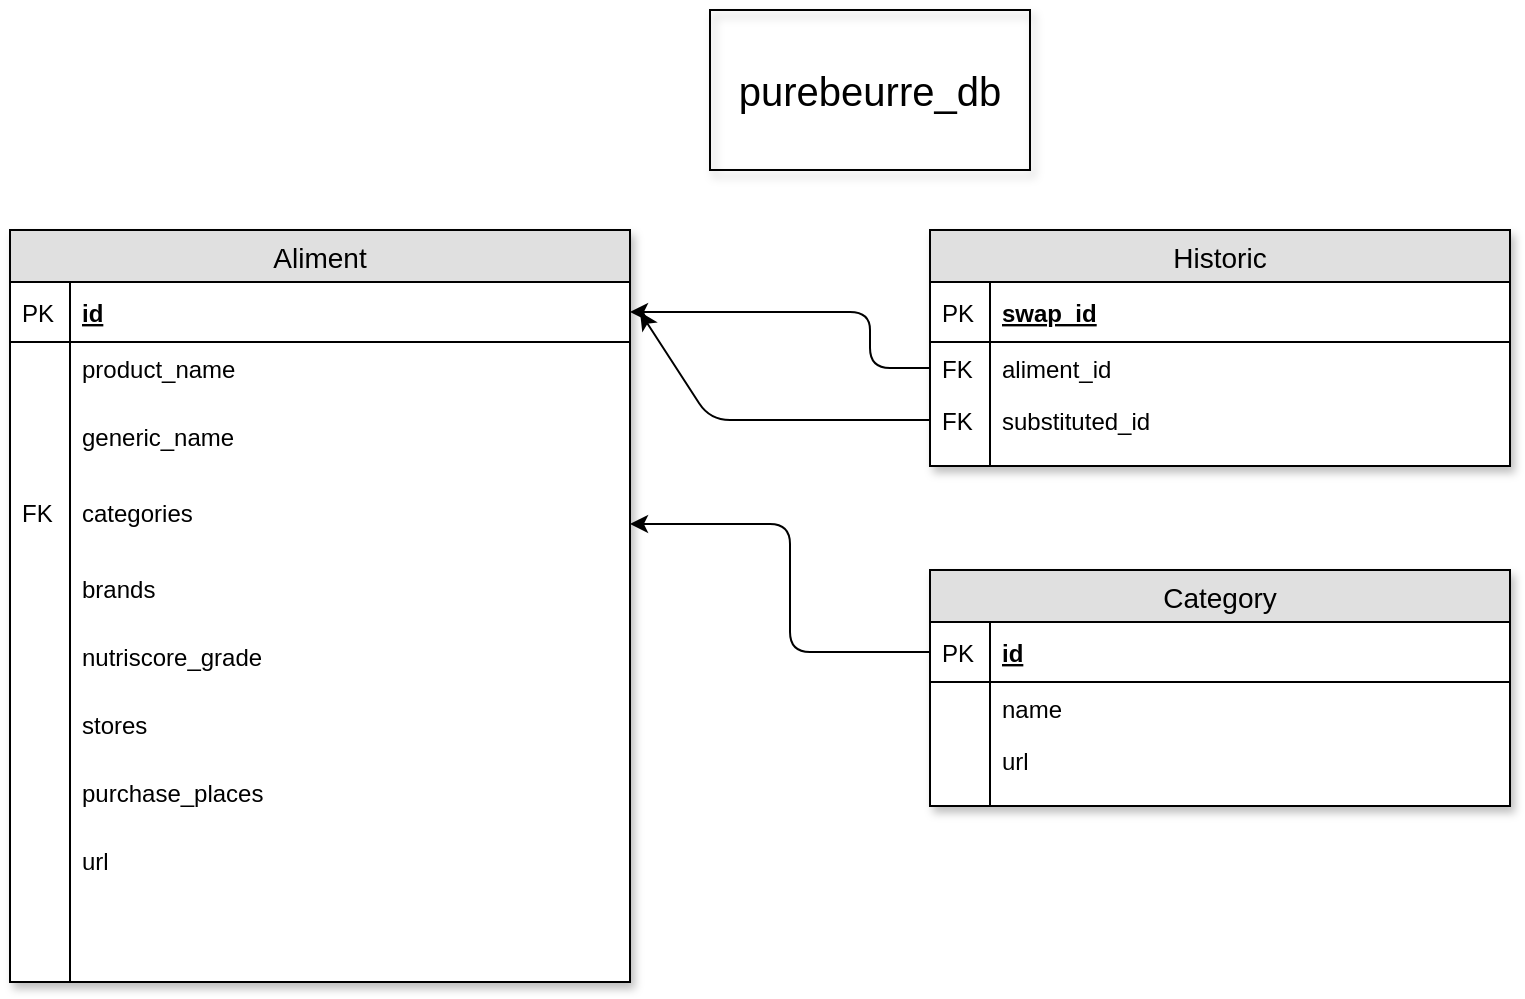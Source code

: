 <mxfile version="12.6.4" type="device"><diagram id="JLdrpwOu4dURKO244Ehc" name="Page-1"><mxGraphModel dx="1038" dy="575" grid="1" gridSize="10" guides="1" tooltips="1" connect="1" arrows="1" fold="1" page="1" pageScale="1" pageWidth="827" pageHeight="1169" math="0" shadow="0"><root><mxCell id="0"/><mxCell id="1" parent="0"/><mxCell id="iNb0HsSZnYbgs74nRXjO-9" value="&lt;font style=&quot;font-size: 20px&quot;&gt;purebeurre_db&lt;/font&gt;" style="text;html=1;strokeColor=#000000;fillColor=none;align=center;verticalAlign=middle;whiteSpace=wrap;rounded=0;shadow=1;" parent="1" vertex="1"><mxGeometry x="360" y="40" width="160" height="80" as="geometry"/></mxCell><mxCell id="iNb0HsSZnYbgs74nRXjO-10" value="Aliment" style="swimlane;fontStyle=0;childLayout=stackLayout;horizontal=1;startSize=26;fillColor=#e0e0e0;horizontalStack=0;resizeParent=1;resizeParentMax=0;resizeLast=0;collapsible=1;marginBottom=0;swimlaneFillColor=#ffffff;align=center;fontSize=14;shadow=1;strokeColor=#000000;" parent="1" vertex="1"><mxGeometry x="10" y="150" width="310" height="376" as="geometry"><mxRectangle x="10" y="150" width="80" height="26" as="alternateBounds"/></mxGeometry></mxCell><mxCell id="iNb0HsSZnYbgs74nRXjO-11" value="id" style="shape=partialRectangle;top=0;left=0;right=0;bottom=1;align=left;verticalAlign=middle;fillColor=none;spacingLeft=34;spacingRight=4;overflow=hidden;rotatable=0;points=[[0,0.5],[1,0.5]];portConstraint=eastwest;dropTarget=0;fontStyle=5;fontSize=12;" parent="iNb0HsSZnYbgs74nRXjO-10" vertex="1"><mxGeometry y="26" width="310" height="30" as="geometry"/></mxCell><mxCell id="iNb0HsSZnYbgs74nRXjO-12" value="PK" style="shape=partialRectangle;top=0;left=0;bottom=0;fillColor=none;align=left;verticalAlign=middle;spacingLeft=4;spacingRight=4;overflow=hidden;rotatable=0;points=[];portConstraint=eastwest;part=1;fontSize=12;" parent="iNb0HsSZnYbgs74nRXjO-11" vertex="1" connectable="0"><mxGeometry width="30" height="30" as="geometry"/></mxCell><mxCell id="iNb0HsSZnYbgs74nRXjO-13" value="product_name" style="shape=partialRectangle;top=0;left=0;right=0;bottom=0;align=left;verticalAlign=top;fillColor=none;spacingLeft=34;spacingRight=4;overflow=hidden;rotatable=0;points=[[0,0.5],[1,0.5]];portConstraint=eastwest;dropTarget=0;fontSize=12;" parent="iNb0HsSZnYbgs74nRXjO-10" vertex="1"><mxGeometry y="56" width="310" height="34" as="geometry"/></mxCell><mxCell id="iNb0HsSZnYbgs74nRXjO-14" value="" style="shape=partialRectangle;top=0;left=0;bottom=0;fillColor=none;align=left;verticalAlign=top;spacingLeft=4;spacingRight=4;overflow=hidden;rotatable=0;points=[];portConstraint=eastwest;part=1;fontSize=12;" parent="iNb0HsSZnYbgs74nRXjO-13" vertex="1" connectable="0"><mxGeometry width="30" height="34" as="geometry"/></mxCell><mxCell id="iNb0HsSZnYbgs74nRXjO-15" value="generic_name" style="shape=partialRectangle;top=0;left=0;right=0;bottom=0;align=left;verticalAlign=top;fillColor=none;spacingLeft=34;spacingRight=4;overflow=hidden;rotatable=0;points=[[0,0.5],[1,0.5]];portConstraint=eastwest;dropTarget=0;fontSize=12;" parent="iNb0HsSZnYbgs74nRXjO-10" vertex="1"><mxGeometry y="90" width="310" height="38" as="geometry"/></mxCell><mxCell id="iNb0HsSZnYbgs74nRXjO-16" value="" style="shape=partialRectangle;top=0;left=0;bottom=0;fillColor=none;align=left;verticalAlign=top;spacingLeft=4;spacingRight=4;overflow=hidden;rotatable=0;points=[];portConstraint=eastwest;part=1;fontSize=12;" parent="iNb0HsSZnYbgs74nRXjO-15" vertex="1" connectable="0"><mxGeometry width="30" height="38" as="geometry"/></mxCell><mxCell id="iNb0HsSZnYbgs74nRXjO-68" value="categories" style="shape=partialRectangle;top=0;left=0;right=0;bottom=0;align=left;verticalAlign=top;fillColor=none;spacingLeft=34;spacingRight=4;overflow=hidden;rotatable=0;points=[[0,0.5],[1,0.5]];portConstraint=eastwest;dropTarget=0;fontSize=12;" parent="iNb0HsSZnYbgs74nRXjO-10" vertex="1"><mxGeometry y="128" width="310" height="38" as="geometry"/></mxCell><mxCell id="iNb0HsSZnYbgs74nRXjO-69" value="FK" style="shape=partialRectangle;top=0;left=0;bottom=0;fillColor=none;align=left;verticalAlign=top;spacingLeft=4;spacingRight=4;overflow=hidden;rotatable=0;points=[];portConstraint=eastwest;part=1;fontSize=12;" parent="iNb0HsSZnYbgs74nRXjO-68" vertex="1" connectable="0"><mxGeometry width="30" height="38" as="geometry"/></mxCell><mxCell id="iNb0HsSZnYbgs74nRXjO-17" value="brands" style="shape=partialRectangle;top=0;left=0;right=0;bottom=0;align=left;verticalAlign=top;fillColor=none;spacingLeft=34;spacingRight=4;overflow=hidden;rotatable=0;points=[[0,0.5],[1,0.5]];portConstraint=eastwest;dropTarget=0;fontSize=12;" parent="iNb0HsSZnYbgs74nRXjO-10" vertex="1"><mxGeometry y="166" width="310" height="34" as="geometry"/></mxCell><mxCell id="iNb0HsSZnYbgs74nRXjO-18" value="" style="shape=partialRectangle;top=0;left=0;bottom=0;fillColor=none;align=left;verticalAlign=top;spacingLeft=4;spacingRight=4;overflow=hidden;rotatable=0;points=[];portConstraint=eastwest;part=1;fontSize=12;" parent="iNb0HsSZnYbgs74nRXjO-17" vertex="1" connectable="0"><mxGeometry width="30" height="34" as="geometry"/></mxCell><mxCell id="iNb0HsSZnYbgs74nRXjO-39" value="nutriscore_grade" style="shape=partialRectangle;top=0;left=0;right=0;bottom=0;align=left;verticalAlign=top;fillColor=none;spacingLeft=34;spacingRight=4;overflow=hidden;rotatable=0;points=[[0,0.5],[1,0.5]];portConstraint=eastwest;dropTarget=0;fontSize=12;" parent="iNb0HsSZnYbgs74nRXjO-10" vertex="1"><mxGeometry y="200" width="310" height="34" as="geometry"/></mxCell><mxCell id="iNb0HsSZnYbgs74nRXjO-40" value="" style="shape=partialRectangle;top=0;left=0;bottom=0;fillColor=none;align=left;verticalAlign=top;spacingLeft=4;spacingRight=4;overflow=hidden;rotatable=0;points=[];portConstraint=eastwest;part=1;fontSize=12;" parent="iNb0HsSZnYbgs74nRXjO-39" vertex="1" connectable="0"><mxGeometry width="30" height="34" as="geometry"/></mxCell><mxCell id="iNb0HsSZnYbgs74nRXjO-64" value="stores" style="shape=partialRectangle;top=0;left=0;right=0;bottom=0;align=left;verticalAlign=top;fillColor=none;spacingLeft=34;spacingRight=4;overflow=hidden;rotatable=0;points=[[0,0.5],[1,0.5]];portConstraint=eastwest;dropTarget=0;fontSize=12;" parent="iNb0HsSZnYbgs74nRXjO-10" vertex="1"><mxGeometry y="234" width="310" height="34" as="geometry"/></mxCell><mxCell id="iNb0HsSZnYbgs74nRXjO-65" value="" style="shape=partialRectangle;top=0;left=0;bottom=0;fillColor=none;align=left;verticalAlign=top;spacingLeft=4;spacingRight=4;overflow=hidden;rotatable=0;points=[];portConstraint=eastwest;part=1;fontSize=12;" parent="iNb0HsSZnYbgs74nRXjO-64" vertex="1" connectable="0"><mxGeometry width="30" height="34" as="geometry"/></mxCell><mxCell id="iNb0HsSZnYbgs74nRXjO-111" value="purchase_places" style="shape=partialRectangle;top=0;left=0;right=0;bottom=0;align=left;verticalAlign=top;fillColor=none;spacingLeft=34;spacingRight=4;overflow=hidden;rotatable=0;points=[[0,0.5],[1,0.5]];portConstraint=eastwest;dropTarget=0;fontSize=12;" parent="iNb0HsSZnYbgs74nRXjO-10" vertex="1"><mxGeometry y="268" width="310" height="34" as="geometry"/></mxCell><mxCell id="iNb0HsSZnYbgs74nRXjO-112" value="" style="shape=partialRectangle;top=0;left=0;bottom=0;fillColor=none;align=left;verticalAlign=top;spacingLeft=4;spacingRight=4;overflow=hidden;rotatable=0;points=[];portConstraint=eastwest;part=1;fontSize=12;" parent="iNb0HsSZnYbgs74nRXjO-111" vertex="1" connectable="0"><mxGeometry width="30" height="34" as="geometry"/></mxCell><mxCell id="iNb0HsSZnYbgs74nRXjO-83" value="url" style="shape=partialRectangle;top=0;left=0;right=0;bottom=0;align=left;verticalAlign=top;fillColor=none;spacingLeft=34;spacingRight=4;overflow=hidden;rotatable=0;points=[[0,0.5],[1,0.5]];portConstraint=eastwest;dropTarget=0;fontSize=12;" parent="iNb0HsSZnYbgs74nRXjO-10" vertex="1"><mxGeometry y="302" width="310" height="34" as="geometry"/></mxCell><mxCell id="iNb0HsSZnYbgs74nRXjO-84" value="" style="shape=partialRectangle;top=0;left=0;bottom=0;fillColor=none;align=left;verticalAlign=top;spacingLeft=4;spacingRight=4;overflow=hidden;rotatable=0;points=[];portConstraint=eastwest;part=1;fontSize=12;" parent="iNb0HsSZnYbgs74nRXjO-83" vertex="1" connectable="0"><mxGeometry width="30" height="34" as="geometry"/></mxCell><mxCell id="iNb0HsSZnYbgs74nRXjO-19" value="" style="shape=partialRectangle;top=0;left=0;right=0;bottom=0;align=left;verticalAlign=top;fillColor=none;spacingLeft=34;spacingRight=4;overflow=hidden;rotatable=0;points=[[0,0.5],[1,0.5]];portConstraint=eastwest;dropTarget=0;fontSize=12;" parent="iNb0HsSZnYbgs74nRXjO-10" vertex="1"><mxGeometry y="336" width="310" height="40" as="geometry"/></mxCell><mxCell id="iNb0HsSZnYbgs74nRXjO-20" value="" style="shape=partialRectangle;top=0;left=0;bottom=0;fillColor=none;align=left;verticalAlign=top;spacingLeft=4;spacingRight=4;overflow=hidden;rotatable=0;points=[];portConstraint=eastwest;part=1;fontSize=12;" parent="iNb0HsSZnYbgs74nRXjO-19" vertex="1" connectable="0"><mxGeometry width="30" height="40" as="geometry"/></mxCell><mxCell id="iNb0HsSZnYbgs74nRXjO-70" value="Category" style="swimlane;fontStyle=0;childLayout=stackLayout;horizontal=1;startSize=26;fillColor=#e0e0e0;horizontalStack=0;resizeParent=1;resizeParentMax=0;resizeLast=0;collapsible=1;marginBottom=0;swimlaneFillColor=#ffffff;align=center;fontSize=14;shadow=1;strokeColor=#000000;" parent="1" vertex="1"><mxGeometry x="470" y="320" width="290" height="118" as="geometry"/></mxCell><mxCell id="iNb0HsSZnYbgs74nRXjO-71" value="id" style="shape=partialRectangle;top=0;left=0;right=0;bottom=1;align=left;verticalAlign=middle;fillColor=none;spacingLeft=34;spacingRight=4;overflow=hidden;rotatable=0;points=[[0,0.5],[1,0.5]];portConstraint=eastwest;dropTarget=0;fontStyle=5;fontSize=12;" parent="iNb0HsSZnYbgs74nRXjO-70" vertex="1"><mxGeometry y="26" width="290" height="30" as="geometry"/></mxCell><mxCell id="iNb0HsSZnYbgs74nRXjO-72" value="PK" style="shape=partialRectangle;top=0;left=0;bottom=0;fillColor=none;align=left;verticalAlign=middle;spacingLeft=4;spacingRight=4;overflow=hidden;rotatable=0;points=[];portConstraint=eastwest;part=1;fontSize=12;" parent="iNb0HsSZnYbgs74nRXjO-71" vertex="1" connectable="0"><mxGeometry width="30" height="30" as="geometry"/></mxCell><mxCell id="iNb0HsSZnYbgs74nRXjO-73" value="name" style="shape=partialRectangle;top=0;left=0;right=0;bottom=0;align=left;verticalAlign=top;fillColor=none;spacingLeft=34;spacingRight=4;overflow=hidden;rotatable=0;points=[[0,0.5],[1,0.5]];portConstraint=eastwest;dropTarget=0;fontSize=12;" parent="iNb0HsSZnYbgs74nRXjO-70" vertex="1"><mxGeometry y="56" width="290" height="26" as="geometry"/></mxCell><mxCell id="iNb0HsSZnYbgs74nRXjO-74" value="" style="shape=partialRectangle;top=0;left=0;bottom=0;fillColor=none;align=left;verticalAlign=top;spacingLeft=4;spacingRight=4;overflow=hidden;rotatable=0;points=[];portConstraint=eastwest;part=1;fontSize=12;" parent="iNb0HsSZnYbgs74nRXjO-73" vertex="1" connectable="0"><mxGeometry width="30" height="26" as="geometry"/></mxCell><mxCell id="RZa7QcRuqB9Nenz8w0T4-1" value="url" style="shape=partialRectangle;top=0;left=0;right=0;bottom=0;align=left;verticalAlign=top;fillColor=none;spacingLeft=34;spacingRight=4;overflow=hidden;rotatable=0;points=[[0,0.5],[1,0.5]];portConstraint=eastwest;dropTarget=0;fontSize=12;" vertex="1" parent="iNb0HsSZnYbgs74nRXjO-70"><mxGeometry y="82" width="290" height="26" as="geometry"/></mxCell><mxCell id="RZa7QcRuqB9Nenz8w0T4-2" value="" style="shape=partialRectangle;top=0;left=0;bottom=0;fillColor=none;align=left;verticalAlign=top;spacingLeft=4;spacingRight=4;overflow=hidden;rotatable=0;points=[];portConstraint=eastwest;part=1;fontSize=12;" vertex="1" connectable="0" parent="RZa7QcRuqB9Nenz8w0T4-1"><mxGeometry width="30" height="26" as="geometry"/></mxCell><mxCell id="iNb0HsSZnYbgs74nRXjO-79" value="" style="shape=partialRectangle;top=0;left=0;right=0;bottom=0;align=left;verticalAlign=top;fillColor=none;spacingLeft=34;spacingRight=4;overflow=hidden;rotatable=0;points=[[0,0.5],[1,0.5]];portConstraint=eastwest;dropTarget=0;fontSize=12;" parent="iNb0HsSZnYbgs74nRXjO-70" vertex="1"><mxGeometry y="108" width="290" height="10" as="geometry"/></mxCell><mxCell id="iNb0HsSZnYbgs74nRXjO-80" value="" style="shape=partialRectangle;top=0;left=0;bottom=0;fillColor=none;align=left;verticalAlign=top;spacingLeft=4;spacingRight=4;overflow=hidden;rotatable=0;points=[];portConstraint=eastwest;part=1;fontSize=12;" parent="iNb0HsSZnYbgs74nRXjO-79" vertex="1" connectable="0"><mxGeometry width="30" height="10" as="geometry"/></mxCell><mxCell id="iNb0HsSZnYbgs74nRXjO-100" value="Historic" style="swimlane;fontStyle=0;childLayout=stackLayout;horizontal=1;startSize=26;fillColor=#e0e0e0;horizontalStack=0;resizeParent=1;resizeParentMax=0;resizeLast=0;collapsible=1;marginBottom=0;swimlaneFillColor=#ffffff;align=center;fontSize=14;shadow=1;strokeColor=#000000;" parent="1" vertex="1"><mxGeometry x="470" y="150" width="290" height="118" as="geometry"/></mxCell><mxCell id="iNb0HsSZnYbgs74nRXjO-101" value="swap_id" style="shape=partialRectangle;top=0;left=0;right=0;bottom=1;align=left;verticalAlign=middle;fillColor=none;spacingLeft=34;spacingRight=4;overflow=hidden;rotatable=0;points=[[0,0.5],[1,0.5]];portConstraint=eastwest;dropTarget=0;fontStyle=5;fontSize=12;" parent="iNb0HsSZnYbgs74nRXjO-100" vertex="1"><mxGeometry y="26" width="290" height="30" as="geometry"/></mxCell><mxCell id="iNb0HsSZnYbgs74nRXjO-102" value="PK" style="shape=partialRectangle;top=0;left=0;bottom=0;fillColor=none;align=left;verticalAlign=middle;spacingLeft=4;spacingRight=4;overflow=hidden;rotatable=0;points=[];portConstraint=eastwest;part=1;fontSize=12;" parent="iNb0HsSZnYbgs74nRXjO-101" vertex="1" connectable="0"><mxGeometry width="30" height="30" as="geometry"/></mxCell><mxCell id="iNb0HsSZnYbgs74nRXjO-103" value="aliment_id" style="shape=partialRectangle;top=0;left=0;right=0;bottom=0;align=left;verticalAlign=top;fillColor=none;spacingLeft=34;spacingRight=4;overflow=hidden;rotatable=0;points=[[0,0.5],[1,0.5]];portConstraint=eastwest;dropTarget=0;fontSize=12;" parent="iNb0HsSZnYbgs74nRXjO-100" vertex="1"><mxGeometry y="56" width="290" height="26" as="geometry"/></mxCell><mxCell id="iNb0HsSZnYbgs74nRXjO-104" value="FK" style="shape=partialRectangle;top=0;left=0;bottom=0;fillColor=none;align=left;verticalAlign=top;spacingLeft=4;spacingRight=4;overflow=hidden;rotatable=0;points=[];portConstraint=eastwest;part=1;fontSize=12;" parent="iNb0HsSZnYbgs74nRXjO-103" vertex="1" connectable="0"><mxGeometry width="30" height="26" as="geometry"/></mxCell><mxCell id="iNb0HsSZnYbgs74nRXjO-105" value="substituted_id" style="shape=partialRectangle;top=0;left=0;right=0;bottom=0;align=left;verticalAlign=top;fillColor=none;spacingLeft=34;spacingRight=4;overflow=hidden;rotatable=0;points=[[0,0.5],[1,0.5]];portConstraint=eastwest;dropTarget=0;fontSize=12;" parent="iNb0HsSZnYbgs74nRXjO-100" vertex="1"><mxGeometry y="82" width="290" height="26" as="geometry"/></mxCell><mxCell id="iNb0HsSZnYbgs74nRXjO-106" value="FK" style="shape=partialRectangle;top=0;left=0;bottom=0;fillColor=none;align=left;verticalAlign=top;spacingLeft=4;spacingRight=4;overflow=hidden;rotatable=0;points=[];portConstraint=eastwest;part=1;fontSize=12;" parent="iNb0HsSZnYbgs74nRXjO-105" vertex="1" connectable="0"><mxGeometry width="30" height="26" as="geometry"/></mxCell><mxCell id="iNb0HsSZnYbgs74nRXjO-109" value="" style="shape=partialRectangle;top=0;left=0;right=0;bottom=0;align=left;verticalAlign=top;fillColor=none;spacingLeft=34;spacingRight=4;overflow=hidden;rotatable=0;points=[[0,0.5],[1,0.5]];portConstraint=eastwest;dropTarget=0;fontSize=12;" parent="iNb0HsSZnYbgs74nRXjO-100" vertex="1"><mxGeometry y="108" width="290" height="10" as="geometry"/></mxCell><mxCell id="iNb0HsSZnYbgs74nRXjO-110" value="" style="shape=partialRectangle;top=0;left=0;bottom=0;fillColor=none;align=left;verticalAlign=top;spacingLeft=4;spacingRight=4;overflow=hidden;rotatable=0;points=[];portConstraint=eastwest;part=1;fontSize=12;" parent="iNb0HsSZnYbgs74nRXjO-109" vertex="1" connectable="0"><mxGeometry width="30" height="10" as="geometry"/></mxCell><mxCell id="RZa7QcRuqB9Nenz8w0T4-4" value="" style="endArrow=classic;html=1;exitX=0;exitY=0.5;exitDx=0;exitDy=0;entryX=1;entryY=0.5;entryDx=0;entryDy=0;" edge="1" parent="1" source="iNb0HsSZnYbgs74nRXjO-103" target="iNb0HsSZnYbgs74nRXjO-11"><mxGeometry width="50" height="50" relative="1" as="geometry"><mxPoint x="360" y="300" as="sourcePoint"/><mxPoint x="410" y="250" as="targetPoint"/><Array as="points"><mxPoint x="440" y="219"/><mxPoint x="440" y="191"/></Array></mxGeometry></mxCell><mxCell id="RZa7QcRuqB9Nenz8w0T4-5" value="" style="endArrow=classic;html=1;exitX=0;exitY=0.5;exitDx=0;exitDy=0;" edge="1" parent="1" source="iNb0HsSZnYbgs74nRXjO-105"><mxGeometry width="50" height="50" relative="1" as="geometry"><mxPoint x="380" y="330" as="sourcePoint"/><mxPoint x="325" y="191" as="targetPoint"/><Array as="points"><mxPoint x="360" y="245"/></Array></mxGeometry></mxCell><mxCell id="RZa7QcRuqB9Nenz8w0T4-6" value="" style="endArrow=classic;html=1;exitX=0;exitY=0.5;exitDx=0;exitDy=0;entryX=1;entryY=0.5;entryDx=0;entryDy=0;" edge="1" parent="1" source="iNb0HsSZnYbgs74nRXjO-71" target="iNb0HsSZnYbgs74nRXjO-68"><mxGeometry width="50" height="50" relative="1" as="geometry"><mxPoint x="388" y="450" as="sourcePoint"/><mxPoint x="438" y="400" as="targetPoint"/><Array as="points"><mxPoint x="400" y="361"/><mxPoint x="400" y="297"/></Array></mxGeometry></mxCell></root></mxGraphModel></diagram></mxfile>